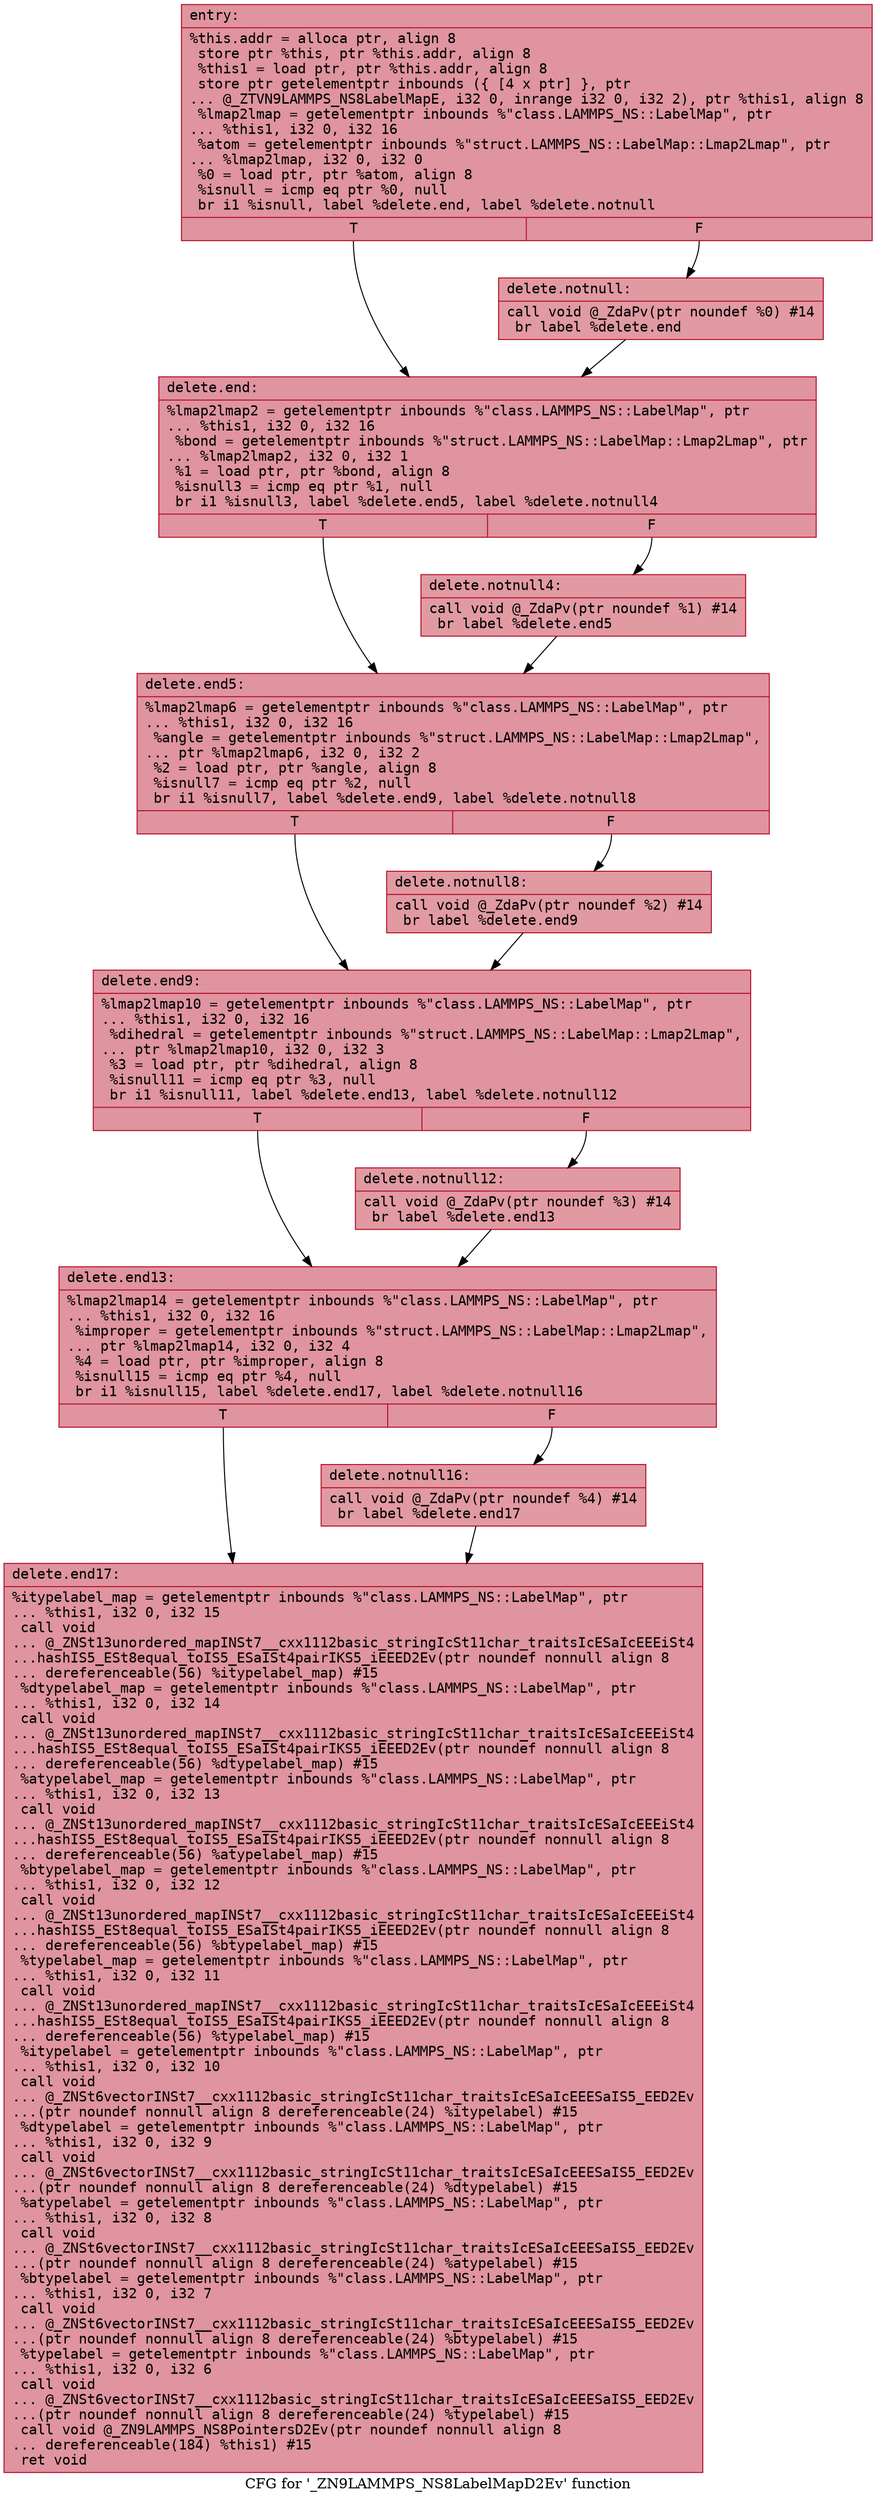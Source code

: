 digraph "CFG for '_ZN9LAMMPS_NS8LabelMapD2Ev' function" {
	label="CFG for '_ZN9LAMMPS_NS8LabelMapD2Ev' function";

	Node0x55bfca042440 [shape=record,color="#b70d28ff", style=filled, fillcolor="#b70d2870" fontname="Courier",label="{entry:\l|  %this.addr = alloca ptr, align 8\l  store ptr %this, ptr %this.addr, align 8\l  %this1 = load ptr, ptr %this.addr, align 8\l  store ptr getelementptr inbounds (\{ [4 x ptr] \}, ptr\l... @_ZTVN9LAMMPS_NS8LabelMapE, i32 0, inrange i32 0, i32 2), ptr %this1, align 8\l  %lmap2lmap = getelementptr inbounds %\"class.LAMMPS_NS::LabelMap\", ptr\l... %this1, i32 0, i32 16\l  %atom = getelementptr inbounds %\"struct.LAMMPS_NS::LabelMap::Lmap2Lmap\", ptr\l... %lmap2lmap, i32 0, i32 0\l  %0 = load ptr, ptr %atom, align 8\l  %isnull = icmp eq ptr %0, null\l  br i1 %isnull, label %delete.end, label %delete.notnull\l|{<s0>T|<s1>F}}"];
	Node0x55bfca042440:s0 -> Node0x55bfca042980[tooltip="entry -> delete.end\nProbability 37.50%" ];
	Node0x55bfca042440:s1 -> Node0x55bfca0429d0[tooltip="entry -> delete.notnull\nProbability 62.50%" ];
	Node0x55bfca0429d0 [shape=record,color="#b70d28ff", style=filled, fillcolor="#bb1b2c70" fontname="Courier",label="{delete.notnull:\l|  call void @_ZdaPv(ptr noundef %0) #14\l  br label %delete.end\l}"];
	Node0x55bfca0429d0 -> Node0x55bfca042980[tooltip="delete.notnull -> delete.end\nProbability 100.00%" ];
	Node0x55bfca042980 [shape=record,color="#b70d28ff", style=filled, fillcolor="#b70d2870" fontname="Courier",label="{delete.end:\l|  %lmap2lmap2 = getelementptr inbounds %\"class.LAMMPS_NS::LabelMap\", ptr\l... %this1, i32 0, i32 16\l  %bond = getelementptr inbounds %\"struct.LAMMPS_NS::LabelMap::Lmap2Lmap\", ptr\l... %lmap2lmap2, i32 0, i32 1\l  %1 = load ptr, ptr %bond, align 8\l  %isnull3 = icmp eq ptr %1, null\l  br i1 %isnull3, label %delete.end5, label %delete.notnull4\l|{<s0>T|<s1>F}}"];
	Node0x55bfca042980:s0 -> Node0x55bfca042f70[tooltip="delete.end -> delete.end5\nProbability 37.50%" ];
	Node0x55bfca042980:s1 -> Node0x55bfca043190[tooltip="delete.end -> delete.notnull4\nProbability 62.50%" ];
	Node0x55bfca043190 [shape=record,color="#b70d28ff", style=filled, fillcolor="#bb1b2c70" fontname="Courier",label="{delete.notnull4:\l|  call void @_ZdaPv(ptr noundef %1) #14\l  br label %delete.end5\l}"];
	Node0x55bfca043190 -> Node0x55bfca042f70[tooltip="delete.notnull4 -> delete.end5\nProbability 100.00%" ];
	Node0x55bfca042f70 [shape=record,color="#b70d28ff", style=filled, fillcolor="#b70d2870" fontname="Courier",label="{delete.end5:\l|  %lmap2lmap6 = getelementptr inbounds %\"class.LAMMPS_NS::LabelMap\", ptr\l... %this1, i32 0, i32 16\l  %angle = getelementptr inbounds %\"struct.LAMMPS_NS::LabelMap::Lmap2Lmap\",\l... ptr %lmap2lmap6, i32 0, i32 2\l  %2 = load ptr, ptr %angle, align 8\l  %isnull7 = icmp eq ptr %2, null\l  br i1 %isnull7, label %delete.end9, label %delete.notnull8\l|{<s0>T|<s1>F}}"];
	Node0x55bfca042f70:s0 -> Node0x55bfca043740[tooltip="delete.end5 -> delete.end9\nProbability 37.50%" ];
	Node0x55bfca042f70:s1 -> Node0x55bfca0437c0[tooltip="delete.end5 -> delete.notnull8\nProbability 62.50%" ];
	Node0x55bfca0437c0 [shape=record,color="#b70d28ff", style=filled, fillcolor="#bb1b2c70" fontname="Courier",label="{delete.notnull8:\l|  call void @_ZdaPv(ptr noundef %2) #14\l  br label %delete.end9\l}"];
	Node0x55bfca0437c0 -> Node0x55bfca043740[tooltip="delete.notnull8 -> delete.end9\nProbability 100.00%" ];
	Node0x55bfca043740 [shape=record,color="#b70d28ff", style=filled, fillcolor="#b70d2870" fontname="Courier",label="{delete.end9:\l|  %lmap2lmap10 = getelementptr inbounds %\"class.LAMMPS_NS::LabelMap\", ptr\l... %this1, i32 0, i32 16\l  %dihedral = getelementptr inbounds %\"struct.LAMMPS_NS::LabelMap::Lmap2Lmap\",\l... ptr %lmap2lmap10, i32 0, i32 3\l  %3 = load ptr, ptr %dihedral, align 8\l  %isnull11 = icmp eq ptr %3, null\l  br i1 %isnull11, label %delete.end13, label %delete.notnull12\l|{<s0>T|<s1>F}}"];
	Node0x55bfca043740:s0 -> Node0x55bfca043db0[tooltip="delete.end9 -> delete.end13\nProbability 37.50%" ];
	Node0x55bfca043740:s1 -> Node0x55bfca02f430[tooltip="delete.end9 -> delete.notnull12\nProbability 62.50%" ];
	Node0x55bfca02f430 [shape=record,color="#b70d28ff", style=filled, fillcolor="#bb1b2c70" fontname="Courier",label="{delete.notnull12:\l|  call void @_ZdaPv(ptr noundef %3) #14\l  br label %delete.end13\l}"];
	Node0x55bfca02f430 -> Node0x55bfca043db0[tooltip="delete.notnull12 -> delete.end13\nProbability 100.00%" ];
	Node0x55bfca043db0 [shape=record,color="#b70d28ff", style=filled, fillcolor="#b70d2870" fontname="Courier",label="{delete.end13:\l|  %lmap2lmap14 = getelementptr inbounds %\"class.LAMMPS_NS::LabelMap\", ptr\l... %this1, i32 0, i32 16\l  %improper = getelementptr inbounds %\"struct.LAMMPS_NS::LabelMap::Lmap2Lmap\",\l... ptr %lmap2lmap14, i32 0, i32 4\l  %4 = load ptr, ptr %improper, align 8\l  %isnull15 = icmp eq ptr %4, null\l  br i1 %isnull15, label %delete.end17, label %delete.notnull16\l|{<s0>T|<s1>F}}"];
	Node0x55bfca043db0:s0 -> Node0x55bfca02fcf0[tooltip="delete.end13 -> delete.end17\nProbability 37.50%" ];
	Node0x55bfca043db0:s1 -> Node0x55bfca02fda0[tooltip="delete.end13 -> delete.notnull16\nProbability 62.50%" ];
	Node0x55bfca02fda0 [shape=record,color="#b70d28ff", style=filled, fillcolor="#bb1b2c70" fontname="Courier",label="{delete.notnull16:\l|  call void @_ZdaPv(ptr noundef %4) #14\l  br label %delete.end17\l}"];
	Node0x55bfca02fda0 -> Node0x55bfca02fcf0[tooltip="delete.notnull16 -> delete.end17\nProbability 100.00%" ];
	Node0x55bfca02fcf0 [shape=record,color="#b70d28ff", style=filled, fillcolor="#b70d2870" fontname="Courier",label="{delete.end17:\l|  %itypelabel_map = getelementptr inbounds %\"class.LAMMPS_NS::LabelMap\", ptr\l... %this1, i32 0, i32 15\l  call void\l... @_ZNSt13unordered_mapINSt7__cxx1112basic_stringIcSt11char_traitsIcESaIcEEEiSt4\l...hashIS5_ESt8equal_toIS5_ESaISt4pairIKS5_iEEED2Ev(ptr noundef nonnull align 8\l... dereferenceable(56) %itypelabel_map) #15\l  %dtypelabel_map = getelementptr inbounds %\"class.LAMMPS_NS::LabelMap\", ptr\l... %this1, i32 0, i32 14\l  call void\l... @_ZNSt13unordered_mapINSt7__cxx1112basic_stringIcSt11char_traitsIcESaIcEEEiSt4\l...hashIS5_ESt8equal_toIS5_ESaISt4pairIKS5_iEEED2Ev(ptr noundef nonnull align 8\l... dereferenceable(56) %dtypelabel_map) #15\l  %atypelabel_map = getelementptr inbounds %\"class.LAMMPS_NS::LabelMap\", ptr\l... %this1, i32 0, i32 13\l  call void\l... @_ZNSt13unordered_mapINSt7__cxx1112basic_stringIcSt11char_traitsIcESaIcEEEiSt4\l...hashIS5_ESt8equal_toIS5_ESaISt4pairIKS5_iEEED2Ev(ptr noundef nonnull align 8\l... dereferenceable(56) %atypelabel_map) #15\l  %btypelabel_map = getelementptr inbounds %\"class.LAMMPS_NS::LabelMap\", ptr\l... %this1, i32 0, i32 12\l  call void\l... @_ZNSt13unordered_mapINSt7__cxx1112basic_stringIcSt11char_traitsIcESaIcEEEiSt4\l...hashIS5_ESt8equal_toIS5_ESaISt4pairIKS5_iEEED2Ev(ptr noundef nonnull align 8\l... dereferenceable(56) %btypelabel_map) #15\l  %typelabel_map = getelementptr inbounds %\"class.LAMMPS_NS::LabelMap\", ptr\l... %this1, i32 0, i32 11\l  call void\l... @_ZNSt13unordered_mapINSt7__cxx1112basic_stringIcSt11char_traitsIcESaIcEEEiSt4\l...hashIS5_ESt8equal_toIS5_ESaISt4pairIKS5_iEEED2Ev(ptr noundef nonnull align 8\l... dereferenceable(56) %typelabel_map) #15\l  %itypelabel = getelementptr inbounds %\"class.LAMMPS_NS::LabelMap\", ptr\l... %this1, i32 0, i32 10\l  call void\l... @_ZNSt6vectorINSt7__cxx1112basic_stringIcSt11char_traitsIcESaIcEEESaIS5_EED2Ev\l...(ptr noundef nonnull align 8 dereferenceable(24) %itypelabel) #15\l  %dtypelabel = getelementptr inbounds %\"class.LAMMPS_NS::LabelMap\", ptr\l... %this1, i32 0, i32 9\l  call void\l... @_ZNSt6vectorINSt7__cxx1112basic_stringIcSt11char_traitsIcESaIcEEESaIS5_EED2Ev\l...(ptr noundef nonnull align 8 dereferenceable(24) %dtypelabel) #15\l  %atypelabel = getelementptr inbounds %\"class.LAMMPS_NS::LabelMap\", ptr\l... %this1, i32 0, i32 8\l  call void\l... @_ZNSt6vectorINSt7__cxx1112basic_stringIcSt11char_traitsIcESaIcEEESaIS5_EED2Ev\l...(ptr noundef nonnull align 8 dereferenceable(24) %atypelabel) #15\l  %btypelabel = getelementptr inbounds %\"class.LAMMPS_NS::LabelMap\", ptr\l... %this1, i32 0, i32 7\l  call void\l... @_ZNSt6vectorINSt7__cxx1112basic_stringIcSt11char_traitsIcESaIcEEESaIS5_EED2Ev\l...(ptr noundef nonnull align 8 dereferenceable(24) %btypelabel) #15\l  %typelabel = getelementptr inbounds %\"class.LAMMPS_NS::LabelMap\", ptr\l... %this1, i32 0, i32 6\l  call void\l... @_ZNSt6vectorINSt7__cxx1112basic_stringIcSt11char_traitsIcESaIcEEESaIS5_EED2Ev\l...(ptr noundef nonnull align 8 dereferenceable(24) %typelabel) #15\l  call void @_ZN9LAMMPS_NS8PointersD2Ev(ptr noundef nonnull align 8\l... dereferenceable(184) %this1) #15\l  ret void\l}"];
}
